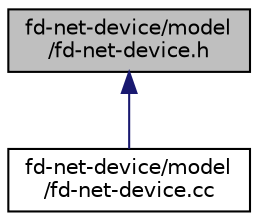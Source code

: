 digraph "fd-net-device/model/fd-net-device.h"
{
  edge [fontname="Helvetica",fontsize="10",labelfontname="Helvetica",labelfontsize="10"];
  node [fontname="Helvetica",fontsize="10",shape=record];
  Node1 [label="fd-net-device/model\l/fd-net-device.h",height=0.2,width=0.4,color="black", fillcolor="grey75", style="filled", fontcolor="black"];
  Node1 -> Node2 [dir="back",color="midnightblue",fontsize="10",style="solid"];
  Node2 [label="fd-net-device/model\l/fd-net-device.cc",height=0.2,width=0.4,color="black", fillcolor="white", style="filled",URL="$d8/d6d/fd-net-device_8cc.html"];
}
